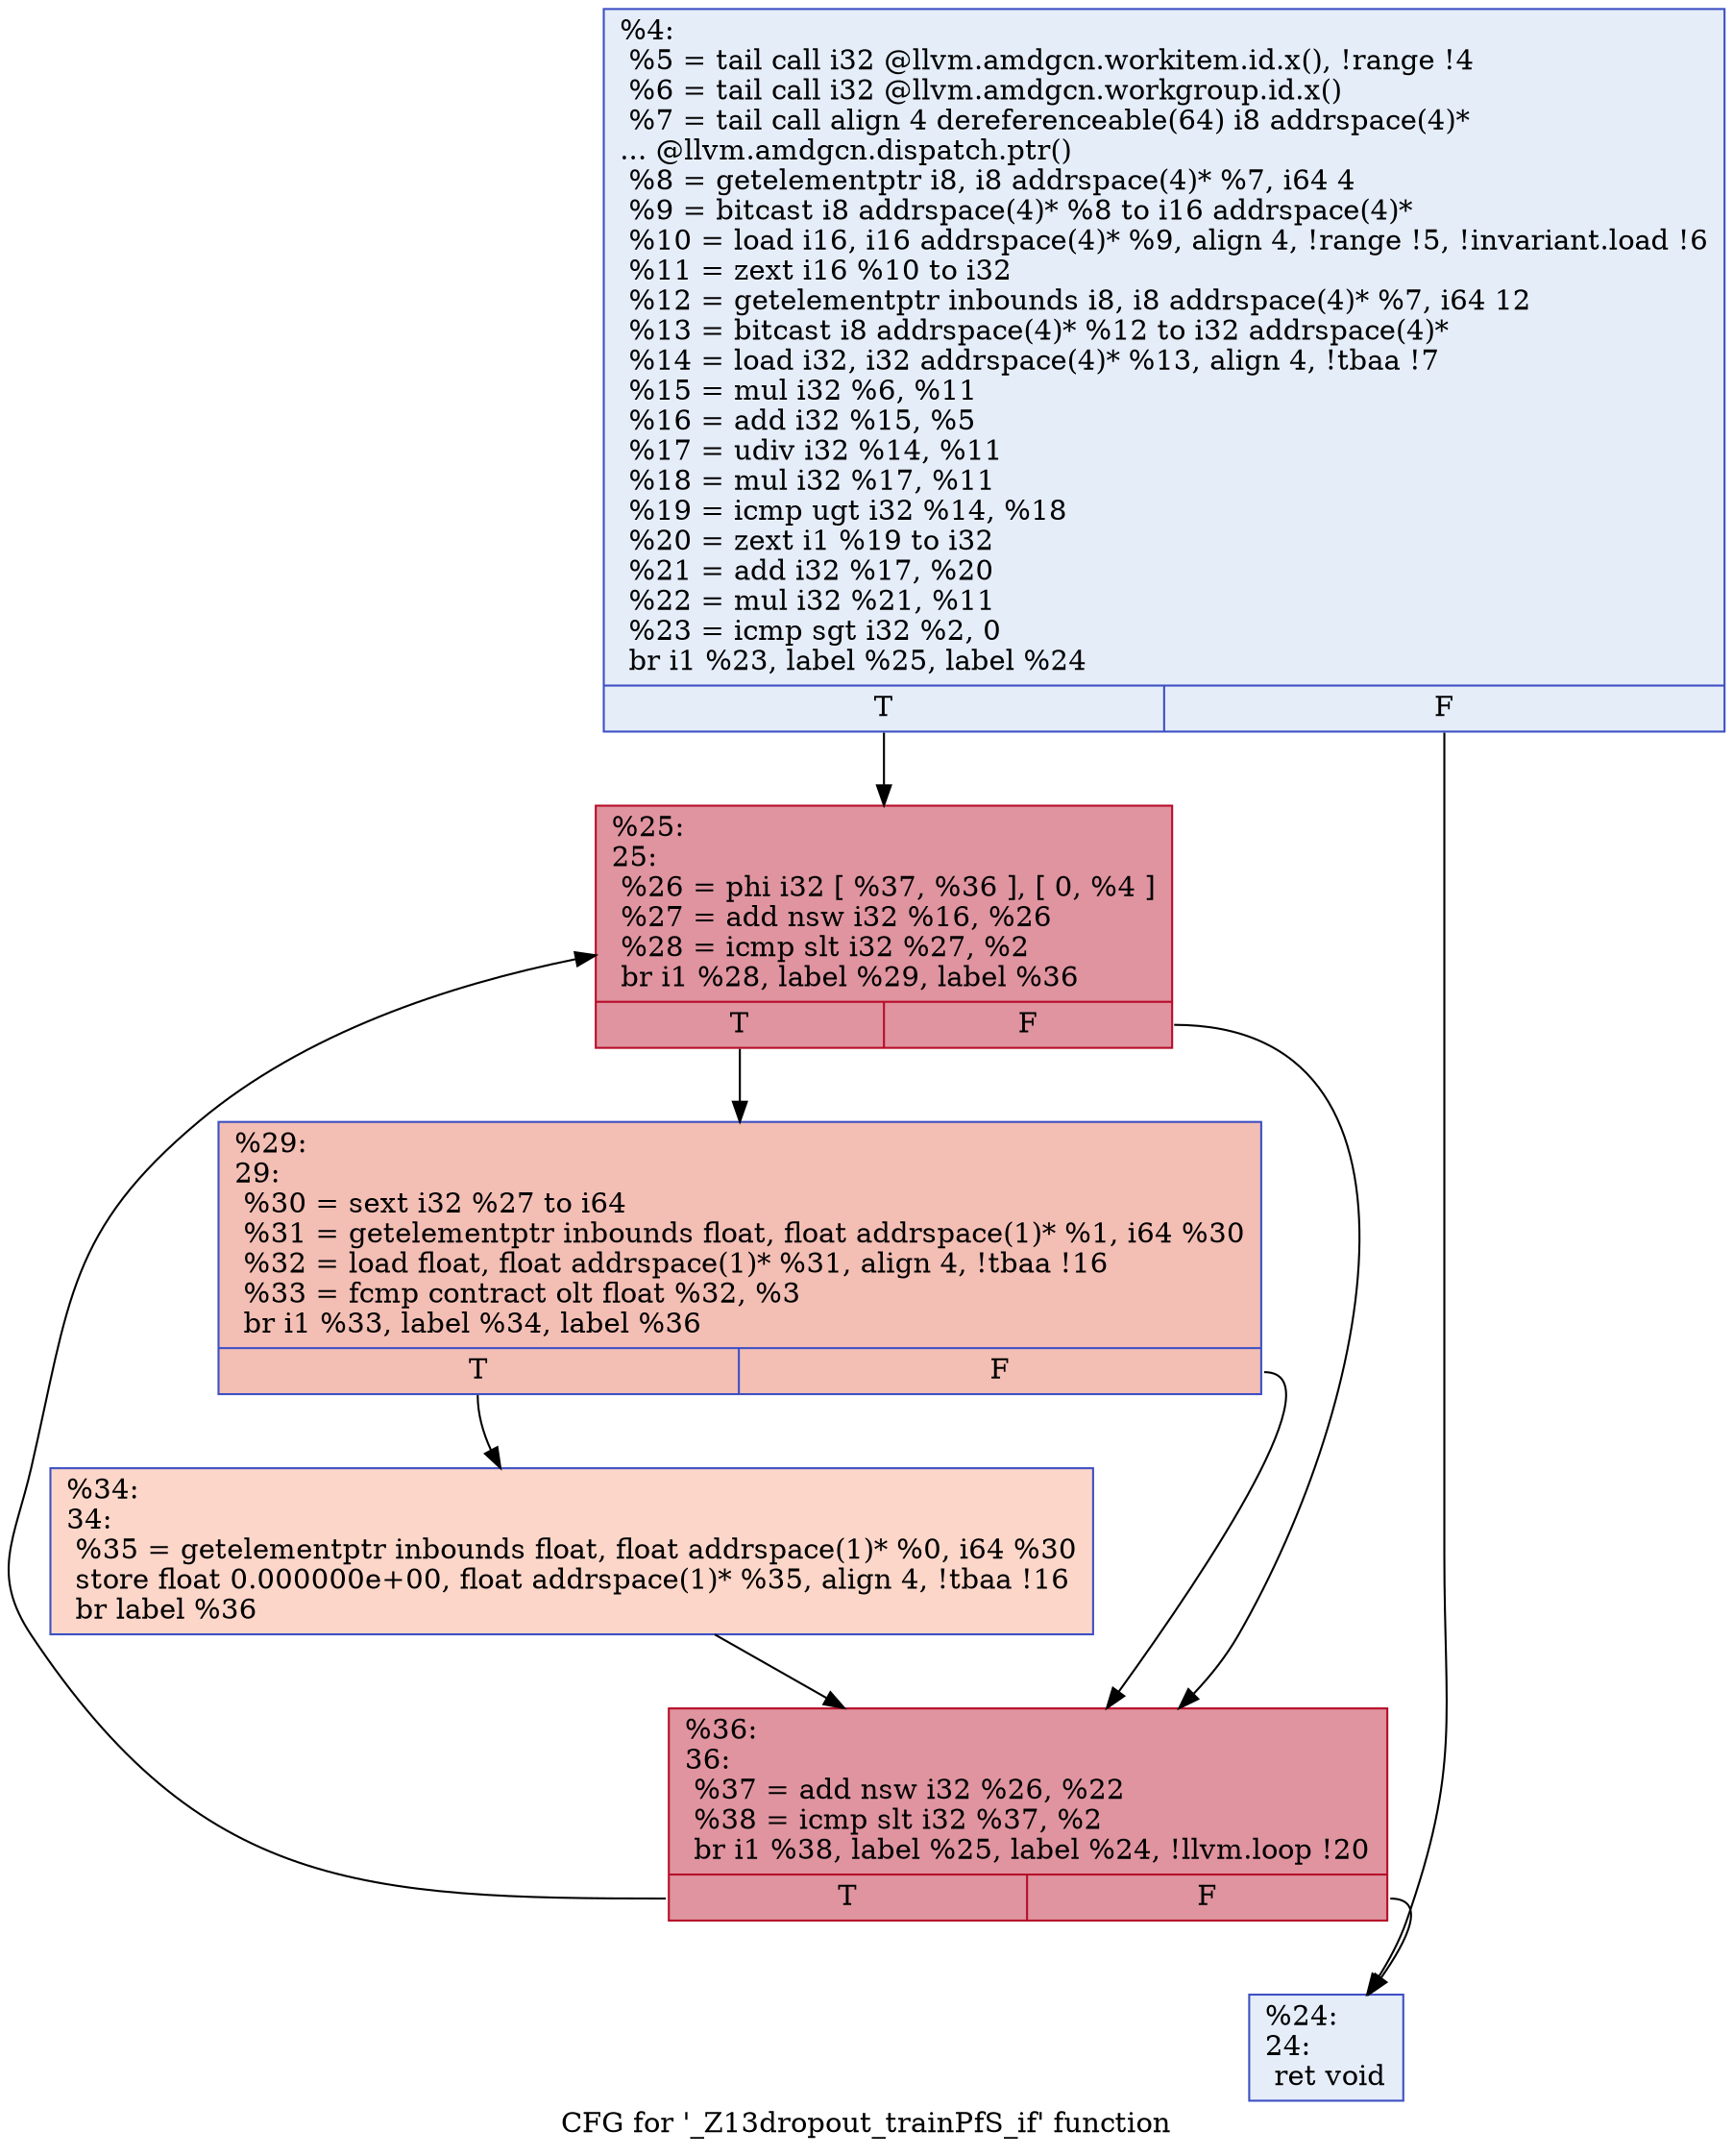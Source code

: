 digraph "CFG for '_Z13dropout_trainPfS_if' function" {
	label="CFG for '_Z13dropout_trainPfS_if' function";

	Node0x588e580 [shape=record,color="#3d50c3ff", style=filled, fillcolor="#c5d6f270",label="{%4:\l  %5 = tail call i32 @llvm.amdgcn.workitem.id.x(), !range !4\l  %6 = tail call i32 @llvm.amdgcn.workgroup.id.x()\l  %7 = tail call align 4 dereferenceable(64) i8 addrspace(4)*\l... @llvm.amdgcn.dispatch.ptr()\l  %8 = getelementptr i8, i8 addrspace(4)* %7, i64 4\l  %9 = bitcast i8 addrspace(4)* %8 to i16 addrspace(4)*\l  %10 = load i16, i16 addrspace(4)* %9, align 4, !range !5, !invariant.load !6\l  %11 = zext i16 %10 to i32\l  %12 = getelementptr inbounds i8, i8 addrspace(4)* %7, i64 12\l  %13 = bitcast i8 addrspace(4)* %12 to i32 addrspace(4)*\l  %14 = load i32, i32 addrspace(4)* %13, align 4, !tbaa !7\l  %15 = mul i32 %6, %11\l  %16 = add i32 %15, %5\l  %17 = udiv i32 %14, %11\l  %18 = mul i32 %17, %11\l  %19 = icmp ugt i32 %14, %18\l  %20 = zext i1 %19 to i32\l  %21 = add i32 %17, %20\l  %22 = mul i32 %21, %11\l  %23 = icmp sgt i32 %2, 0\l  br i1 %23, label %25, label %24\l|{<s0>T|<s1>F}}"];
	Node0x588e580:s0 -> Node0x588e5d0;
	Node0x588e580:s1 -> Node0x5890bc0;
	Node0x5890bc0 [shape=record,color="#3d50c3ff", style=filled, fillcolor="#c5d6f270",label="{%24:\l24:                                               \l  ret void\l}"];
	Node0x588e5d0 [shape=record,color="#b70d28ff", style=filled, fillcolor="#b70d2870",label="{%25:\l25:                                               \l  %26 = phi i32 [ %37, %36 ], [ 0, %4 ]\l  %27 = add nsw i32 %16, %26\l  %28 = icmp slt i32 %27, %2\l  br i1 %28, label %29, label %36\l|{<s0>T|<s1>F}}"];
	Node0x588e5d0:s0 -> Node0x5890fa0;
	Node0x588e5d0:s1 -> Node0x5890d80;
	Node0x5890fa0 [shape=record,color="#3d50c3ff", style=filled, fillcolor="#e36c5570",label="{%29:\l29:                                               \l  %30 = sext i32 %27 to i64\l  %31 = getelementptr inbounds float, float addrspace(1)* %1, i64 %30\l  %32 = load float, float addrspace(1)* %31, align 4, !tbaa !16\l  %33 = fcmp contract olt float %32, %3\l  br i1 %33, label %34, label %36\l|{<s0>T|<s1>F}}"];
	Node0x5890fa0:s0 -> Node0x58907c0;
	Node0x5890fa0:s1 -> Node0x5890d80;
	Node0x58907c0 [shape=record,color="#3d50c3ff", style=filled, fillcolor="#f6a38570",label="{%34:\l34:                                               \l  %35 = getelementptr inbounds float, float addrspace(1)* %0, i64 %30\l  store float 0.000000e+00, float addrspace(1)* %35, align 4, !tbaa !16\l  br label %36\l}"];
	Node0x58907c0 -> Node0x5890d80;
	Node0x5890d80 [shape=record,color="#b70d28ff", style=filled, fillcolor="#b70d2870",label="{%36:\l36:                                               \l  %37 = add nsw i32 %26, %22\l  %38 = icmp slt i32 %37, %2\l  br i1 %38, label %25, label %24, !llvm.loop !20\l|{<s0>T|<s1>F}}"];
	Node0x5890d80:s0 -> Node0x588e5d0;
	Node0x5890d80:s1 -> Node0x5890bc0;
}
